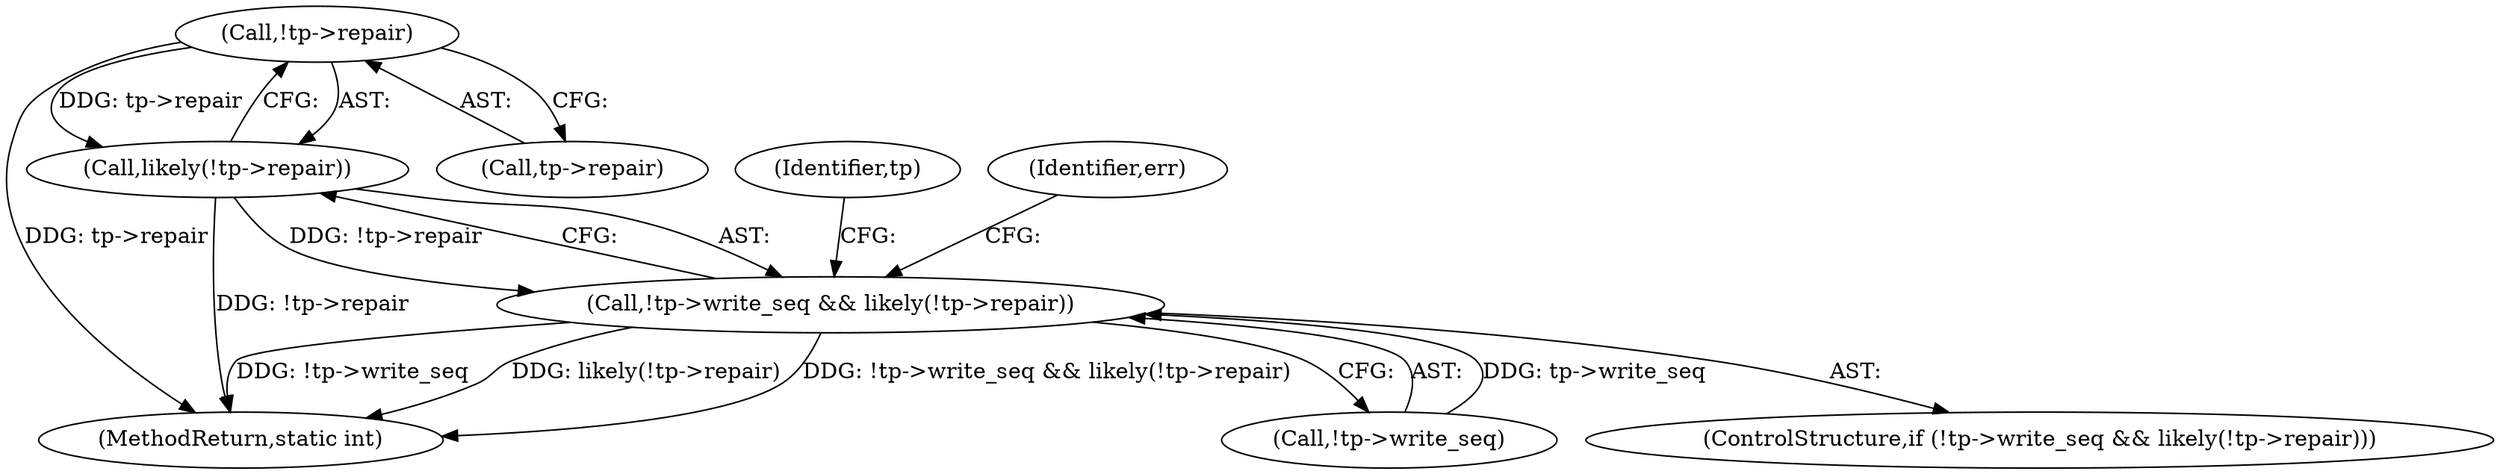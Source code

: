 digraph "0_linux_45f6fad84cc305103b28d73482b344d7f5b76f39_15@pointer" {
"1000664" [label="(Call,!tp->repair)"];
"1000663" [label="(Call,likely(!tp->repair))"];
"1000658" [label="(Call,!tp->write_seq && likely(!tp->repair))"];
"1000657" [label="(ControlStructure,if (!tp->write_seq && likely(!tp->repair)))"];
"1000717" [label="(MethodReturn,static int)"];
"1000670" [label="(Identifier,tp)"];
"1000665" [label="(Call,tp->repair)"];
"1000690" [label="(Identifier,err)"];
"1000664" [label="(Call,!tp->repair)"];
"1000659" [label="(Call,!tp->write_seq)"];
"1000658" [label="(Call,!tp->write_seq && likely(!tp->repair))"];
"1000663" [label="(Call,likely(!tp->repair))"];
"1000664" -> "1000663"  [label="AST: "];
"1000664" -> "1000665"  [label="CFG: "];
"1000665" -> "1000664"  [label="AST: "];
"1000663" -> "1000664"  [label="CFG: "];
"1000664" -> "1000717"  [label="DDG: tp->repair"];
"1000664" -> "1000663"  [label="DDG: tp->repair"];
"1000663" -> "1000658"  [label="AST: "];
"1000658" -> "1000663"  [label="CFG: "];
"1000663" -> "1000717"  [label="DDG: !tp->repair"];
"1000663" -> "1000658"  [label="DDG: !tp->repair"];
"1000658" -> "1000657"  [label="AST: "];
"1000658" -> "1000659"  [label="CFG: "];
"1000659" -> "1000658"  [label="AST: "];
"1000670" -> "1000658"  [label="CFG: "];
"1000690" -> "1000658"  [label="CFG: "];
"1000658" -> "1000717"  [label="DDG: likely(!tp->repair)"];
"1000658" -> "1000717"  [label="DDG: !tp->write_seq && likely(!tp->repair)"];
"1000658" -> "1000717"  [label="DDG: !tp->write_seq"];
"1000659" -> "1000658"  [label="DDG: tp->write_seq"];
}
